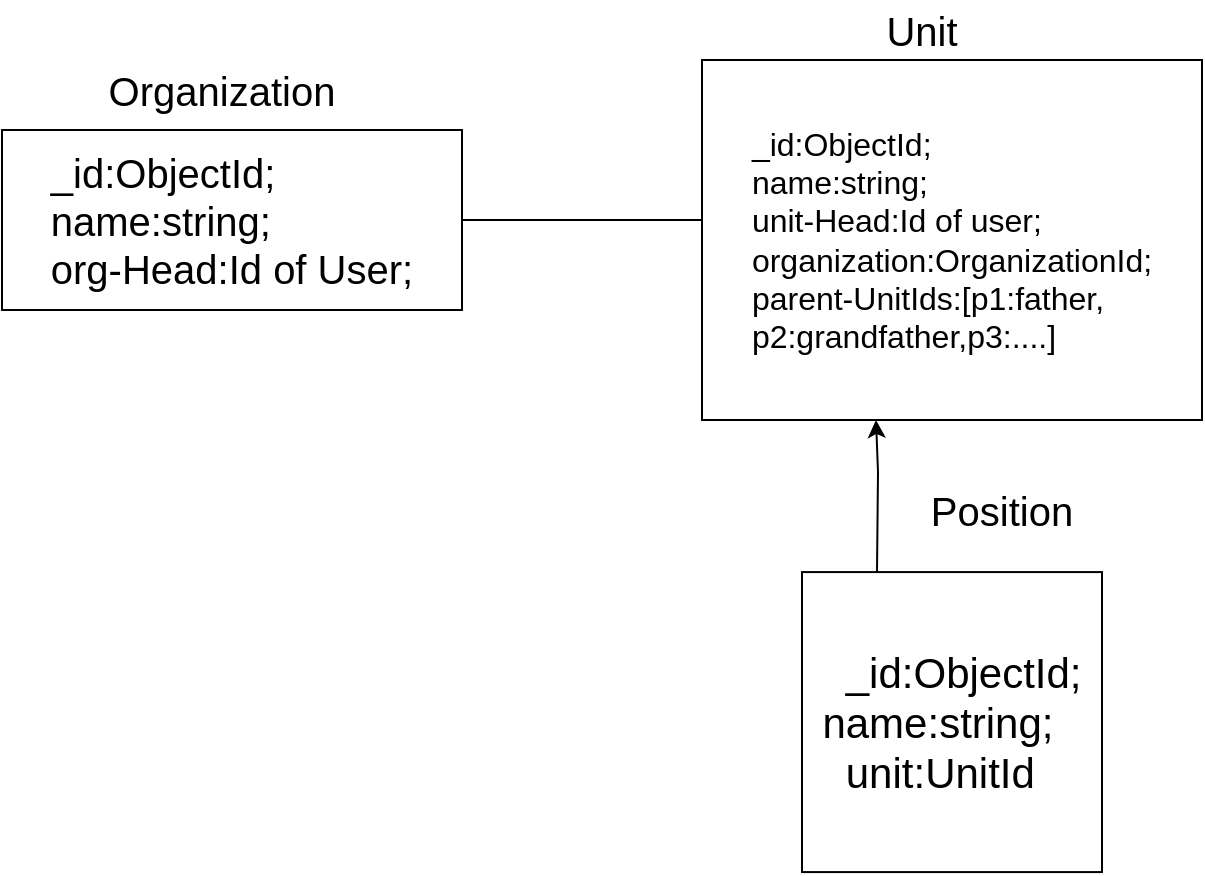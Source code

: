 <mxfile version="17.4.3" type="github">
  <diagram id="evLlXJ1vAEk7Vaz2wlL_" name="Page-1">
    <mxGraphModel dx="1262" dy="667" grid="1" gridSize="10" guides="1" tooltips="1" connect="1" arrows="1" fold="1" page="1" pageScale="1" pageWidth="850" pageHeight="1100" math="0" shadow="0">
      <root>
        <mxCell id="0" />
        <mxCell id="1" parent="0" />
        <mxCell id="uD09eHVvySuT4ISVIMRk-1" value="&lt;div style=&quot;font-size: 16px&quot; align=&quot;left&quot;&gt;&lt;font style=&quot;font-size: 16px&quot;&gt;_id:ObjectId;&lt;/font&gt;&lt;/div&gt;&lt;div style=&quot;font-size: 16px&quot; align=&quot;left&quot;&gt;&lt;font style=&quot;font-size: 16px&quot;&gt;name:string;&lt;br style=&quot;font-size: 16px&quot;&gt;&lt;/font&gt;&lt;/div&gt;&lt;div style=&quot;font-size: 16px&quot; align=&quot;left&quot;&gt;&lt;font style=&quot;font-size: 16px&quot;&gt;unit-Head:Id of user;&lt;/font&gt;&lt;/div&gt;&lt;div style=&quot;font-size: 16px&quot; align=&quot;left&quot;&gt;&lt;font style=&quot;font-size: 16px&quot;&gt;organization:OrganizationId;&lt;br style=&quot;font-size: 16px&quot;&gt;&lt;/font&gt;&lt;/div&gt;&lt;div style=&quot;font-size: 16px&quot; align=&quot;left&quot;&gt;&lt;font style=&quot;font-size: 16px&quot;&gt;parent-UnitIds:[p1:father,&lt;/font&gt;&lt;/div&gt;&lt;div style=&quot;font-size: 16px&quot; align=&quot;left&quot;&gt;&lt;font style=&quot;font-size: 16px&quot;&gt;p2:grandfather,p3:....]&lt;br style=&quot;font-size: 16px&quot;&gt;&lt;/font&gt;&lt;/div&gt;" style="rounded=0;whiteSpace=wrap;html=1;fontSize=16;" vertex="1" parent="1">
          <mxGeometry x="370" y="40" width="250" height="180" as="geometry" />
        </mxCell>
        <mxCell id="uD09eHVvySuT4ISVIMRk-2" value="Unit" style="text;html=1;strokeColor=none;fillColor=none;align=center;verticalAlign=middle;whiteSpace=wrap;rounded=0;fontSize=20;" vertex="1" parent="1">
          <mxGeometry x="450" y="10" width="60" height="30" as="geometry" />
        </mxCell>
        <mxCell id="uD09eHVvySuT4ISVIMRk-3" value="&lt;div style=&quot;font-size: 20px&quot; align=&quot;left&quot;&gt;&lt;font style=&quot;font-size: 20px&quot;&gt;_id:ObjectId;&lt;/font&gt;&lt;/div&gt;&lt;div style=&quot;font-size: 20px&quot; align=&quot;left&quot;&gt;&lt;font style=&quot;font-size: 20px&quot;&gt;name:string;&lt;br&gt;&lt;/font&gt;&lt;/div&gt;&lt;div style=&quot;font-size: 20px&quot; align=&quot;left&quot;&gt;&lt;font style=&quot;font-size: 20px&quot;&gt;org-Head:Id of User;&lt;/font&gt;&lt;/div&gt;" style="rounded=0;whiteSpace=wrap;html=1;" vertex="1" parent="1">
          <mxGeometry x="20" y="75" width="230" height="90" as="geometry" />
        </mxCell>
        <mxCell id="uD09eHVvySuT4ISVIMRk-4" value="Organization" style="text;html=1;strokeColor=none;fillColor=none;align=center;verticalAlign=middle;whiteSpace=wrap;rounded=0;fontSize=20;" vertex="1" parent="1">
          <mxGeometry x="100" y="40" width="60" height="30" as="geometry" />
        </mxCell>
        <mxCell id="uD09eHVvySuT4ISVIMRk-5" value="" style="endArrow=none;html=1;rounded=0;fontSize=16;exitX=1;exitY=0.5;exitDx=0;exitDy=0;entryX=0;entryY=0.5;entryDx=0;entryDy=0;" edge="1" parent="1" source="uD09eHVvySuT4ISVIMRk-3">
          <mxGeometry width="50" height="50" relative="1" as="geometry">
            <mxPoint x="410" y="290" as="sourcePoint" />
            <mxPoint x="370" y="120" as="targetPoint" />
          </mxGeometry>
        </mxCell>
        <mxCell id="uD09eHVvySuT4ISVIMRk-6" value="Position" style="text;html=1;strokeColor=none;fillColor=none;align=center;verticalAlign=middle;whiteSpace=wrap;rounded=0;fontSize=20;" vertex="1" parent="1">
          <mxGeometry x="490" y="250" width="60" height="30" as="geometry" />
        </mxCell>
        <mxCell id="uD09eHVvySuT4ISVIMRk-7" value="&lt;div style=&quot;font-size: 21px&quot; align=&quot;left&quot;&gt;&lt;font style=&quot;font-size: 21px&quot;&gt;&amp;nbsp; _id:ObjectId;&lt;/font&gt;&lt;/div&gt;&lt;div style=&quot;font-size: 21px&quot; align=&quot;left&quot;&gt;&lt;font style=&quot;font-size: 21px&quot;&gt;&lt;span&gt;  &lt;/span&gt;name:string;&lt;/font&gt;&lt;/div&gt;&lt;div style=&quot;font-size: 21px&quot; align=&quot;left&quot;&gt;&lt;font style=&quot;font-size: 21px&quot;&gt;&amp;nbsp; unit:UnitId&lt;br&gt;&lt;/font&gt;&lt;/div&gt;" style="whiteSpace=wrap;html=1;aspect=fixed;fontSize=16;" vertex="1" parent="1">
          <mxGeometry x="420" y="296.04" width="150" height="150" as="geometry" />
        </mxCell>
        <mxCell id="uD09eHVvySuT4ISVIMRk-8" value="" style="endArrow=classic;html=1;rounded=0;fontSize=21;entryX=0.328;entryY=1.022;entryDx=0;entryDy=0;entryPerimeter=0;exitX=0.25;exitY=0;exitDx=0;exitDy=0;" edge="1" parent="1" source="uD09eHVvySuT4ISVIMRk-7">
          <mxGeometry width="50" height="50" relative="1" as="geometry">
            <mxPoint x="415" y="316.04" as="sourcePoint" />
            <mxPoint x="457" y="220.0" as="targetPoint" />
            <Array as="points">
              <mxPoint x="458" y="246.04" />
            </Array>
          </mxGeometry>
        </mxCell>
      </root>
    </mxGraphModel>
  </diagram>
</mxfile>
